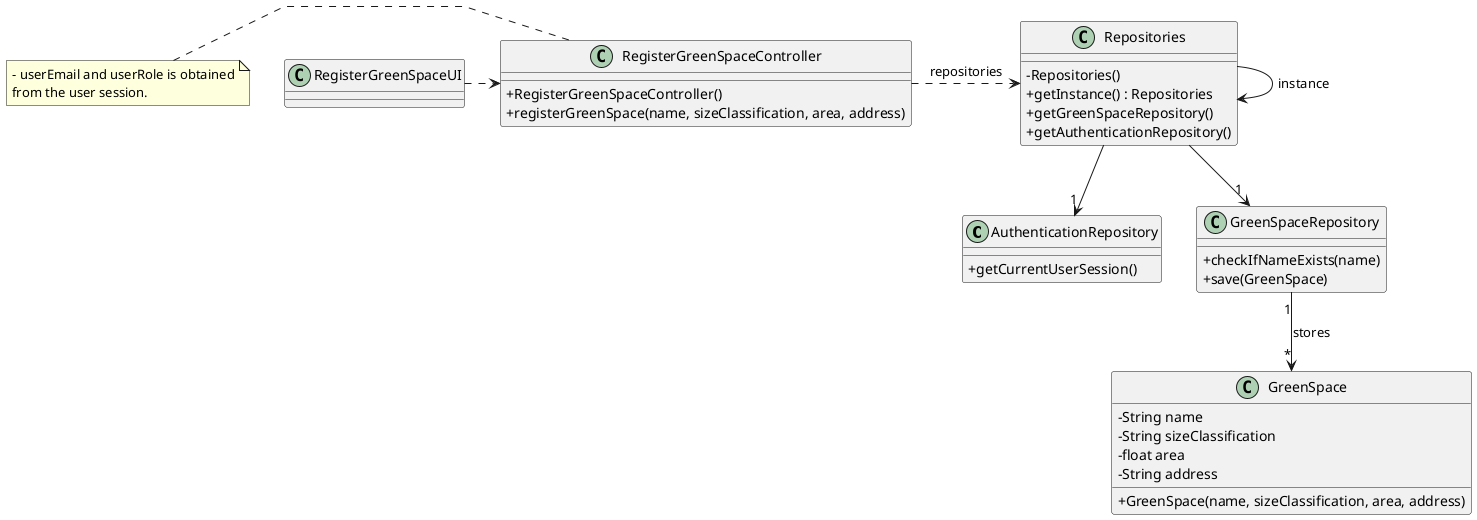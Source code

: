 @startuml
'skinparam monochrome true
skinparam packageStyle rectangle
skinparam shadowing false
skinparam linetype polyline
'skinparam linetype orto

skinparam classAttributeIconSize 0

class AuthenticationRepository
{
    + getCurrentUserSession()
}

class GreenSpace {
    - String name
    - String sizeClassification
    - float area
    - String address
    + GreenSpace(name, sizeClassification, area, address)
}

class GreenSpaceRepository {
    + checkIfNameExists(name)
    + save(GreenSpace)
}

class Repositories {
    - Repositories()
    + getInstance() : Repositories
    + getGreenSpaceRepository()
    + getAuthenticationRepository()
}

class RegisterGreenSpaceController {
    + RegisterGreenSpaceController()
    + registerGreenSpace(name, sizeClassification, area, address)
}

class RegisterGreenSpaceUI {
}

note left of RegisterGreenSpaceController
    - userEmail and userRole is obtained
    from the user session.
end note

Repositories -> Repositories : instance
RegisterGreenSpaceUI .> RegisterGreenSpaceController
RegisterGreenSpaceController .> Repositories : repositories
Repositories --> "1" GreenSpaceRepository
Repositories --> "1" AuthenticationRepository
GreenSpaceRepository "1" --> "*" GreenSpace : stores

@enduml
